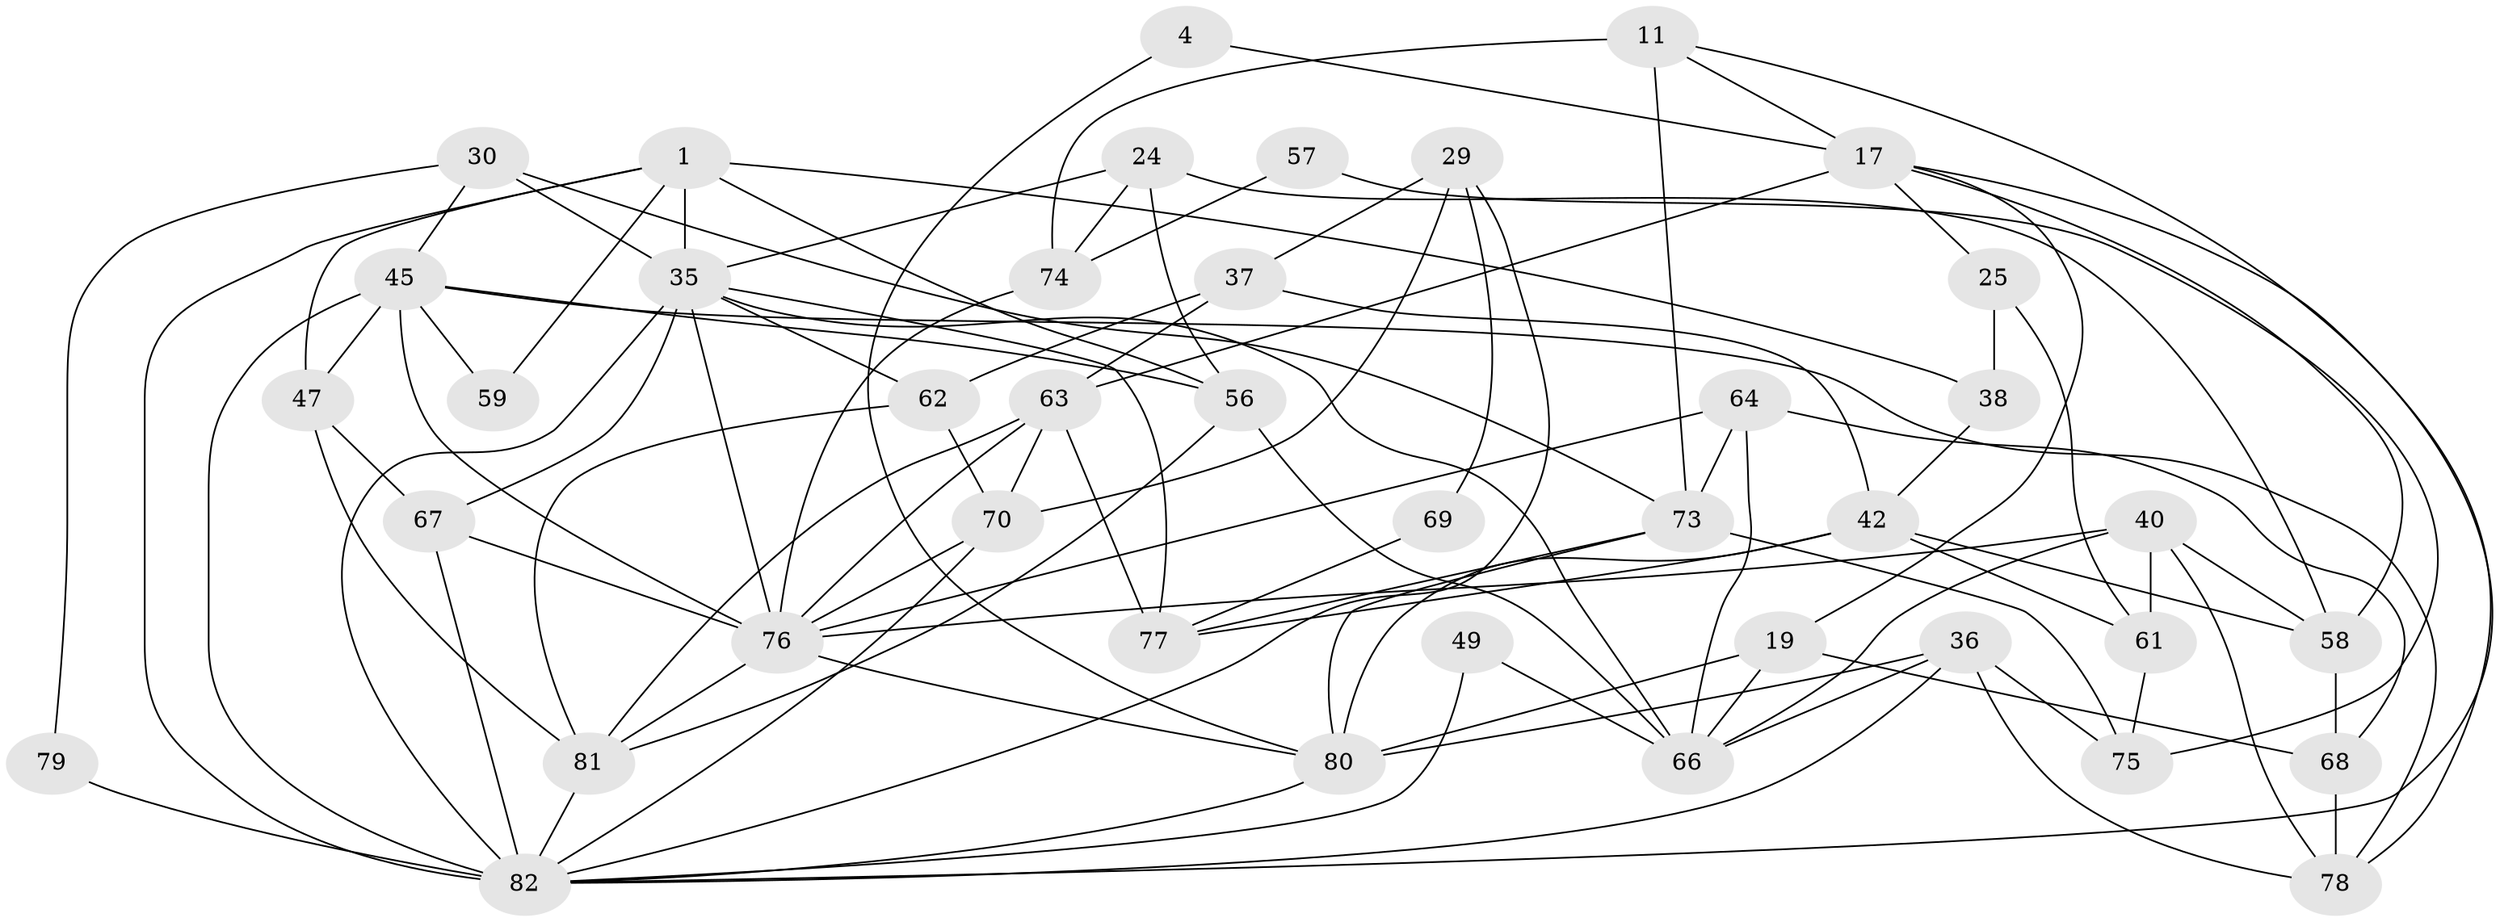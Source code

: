 // original degree distribution, {7: 0.036585365853658534, 3: 0.25609756097560976, 5: 0.12195121951219512, 2: 0.13414634146341464, 4: 0.3048780487804878, 6: 0.14634146341463414}
// Generated by graph-tools (version 1.1) at 2025/52/03/09/25 04:52:01]
// undirected, 41 vertices, 99 edges
graph export_dot {
graph [start="1"]
  node [color=gray90,style=filled];
  1;
  4;
  11 [super="+6"];
  17 [super="+16"];
  19;
  24;
  25;
  29;
  30;
  35 [super="+10+14"];
  36;
  37;
  38;
  40 [super="+5"];
  42 [super="+32"];
  45 [super="+34"];
  47;
  49;
  56 [super="+54"];
  57;
  58 [super="+27"];
  59;
  61 [super="+51"];
  62;
  63 [super="+13+46+41"];
  64 [super="+55"];
  66 [super="+15+20+21"];
  67;
  68;
  69;
  70 [super="+48"];
  73 [super="+28+52+39"];
  74;
  75 [super="+33"];
  76 [super="+72"];
  77 [super="+65+50"];
  78 [super="+12"];
  79;
  80 [super="+53"];
  81 [super="+26+60"];
  82 [super="+43+71"];
  1 -- 38;
  1 -- 47;
  1 -- 56 [weight=2];
  1 -- 59;
  1 -- 35;
  1 -- 82;
  4 -- 17;
  4 -- 80;
  11 -- 73;
  11 -- 74 [weight=2];
  11 -- 17;
  11 -- 82;
  17 -- 58;
  17 -- 19 [weight=2];
  17 -- 25;
  17 -- 63 [weight=3];
  17 -- 78;
  19 -- 68;
  19 -- 66;
  19 -- 80 [weight=2];
  24 -- 74;
  24 -- 58;
  24 -- 56;
  24 -- 35;
  25 -- 38;
  25 -- 61;
  29 -- 37;
  29 -- 69;
  29 -- 70;
  29 -- 82;
  30 -- 79;
  30 -- 45;
  30 -- 73;
  30 -- 35;
  35 -- 77 [weight=2];
  35 -- 76;
  35 -- 82 [weight=2];
  35 -- 62;
  35 -- 67;
  35 -- 66;
  36 -- 80;
  36 -- 75 [weight=2];
  36 -- 78;
  36 -- 82;
  36 -- 66;
  37 -- 62;
  37 -- 42;
  37 -- 63;
  38 -- 42;
  40 -- 66;
  40 -- 61;
  40 -- 58;
  40 -- 76;
  40 -- 78;
  42 -- 77 [weight=2];
  42 -- 61;
  42 -- 80;
  42 -- 58;
  45 -- 47;
  45 -- 59;
  45 -- 56 [weight=2];
  45 -- 76 [weight=2];
  45 -- 78;
  45 -- 82 [weight=3];
  47 -- 67;
  47 -- 81;
  49 -- 66;
  49 -- 82;
  56 -- 81;
  56 -- 66;
  57 -- 74;
  57 -- 75;
  58 -- 68 [weight=2];
  61 -- 75 [weight=2];
  62 -- 70;
  62 -- 81;
  63 -- 77 [weight=2];
  63 -- 76;
  63 -- 81;
  63 -- 70;
  64 -- 76;
  64 -- 68;
  64 -- 73 [weight=2];
  64 -- 66;
  67 -- 76;
  67 -- 82;
  68 -- 78;
  69 -- 77;
  70 -- 76 [weight=2];
  70 -- 82;
  73 -- 77 [weight=2];
  73 -- 80 [weight=2];
  73 -- 75;
  74 -- 76;
  76 -- 80;
  76 -- 81 [weight=2];
  79 -- 82;
  80 -- 82 [weight=2];
  81 -- 82;
}
